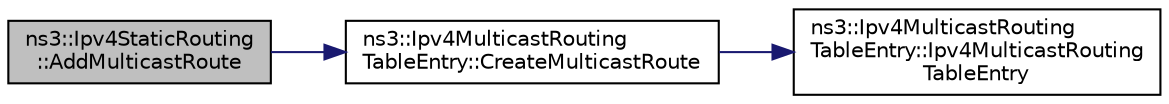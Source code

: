 digraph "ns3::Ipv4StaticRouting::AddMulticastRoute"
{
  edge [fontname="Helvetica",fontsize="10",labelfontname="Helvetica",labelfontsize="10"];
  node [fontname="Helvetica",fontsize="10",shape=record];
  rankdir="LR";
  Node1 [label="ns3::Ipv4StaticRouting\l::AddMulticastRoute",height=0.2,width=0.4,color="black", fillcolor="grey75", style="filled", fontcolor="black"];
  Node1 -> Node2 [color="midnightblue",fontsize="10",style="solid"];
  Node2 [label="ns3::Ipv4MulticastRouting\lTableEntry::CreateMulticastRoute",height=0.2,width=0.4,color="black", fillcolor="white", style="filled",URL="$dd/dfa/classns3_1_1Ipv4MulticastRoutingTableEntry.html#abe362dd84c42e6a93a7b793f88e8d3fd"];
  Node2 -> Node3 [color="midnightblue",fontsize="10",style="solid"];
  Node3 [label="ns3::Ipv4MulticastRouting\lTableEntry::Ipv4MulticastRouting\lTableEntry",height=0.2,width=0.4,color="black", fillcolor="white", style="filled",URL="$dd/dfa/classns3_1_1Ipv4MulticastRoutingTableEntry.html#ab482a0af24bcf91d15a1cc7a455297ed",tooltip="This constructor does nothing. "];
}
